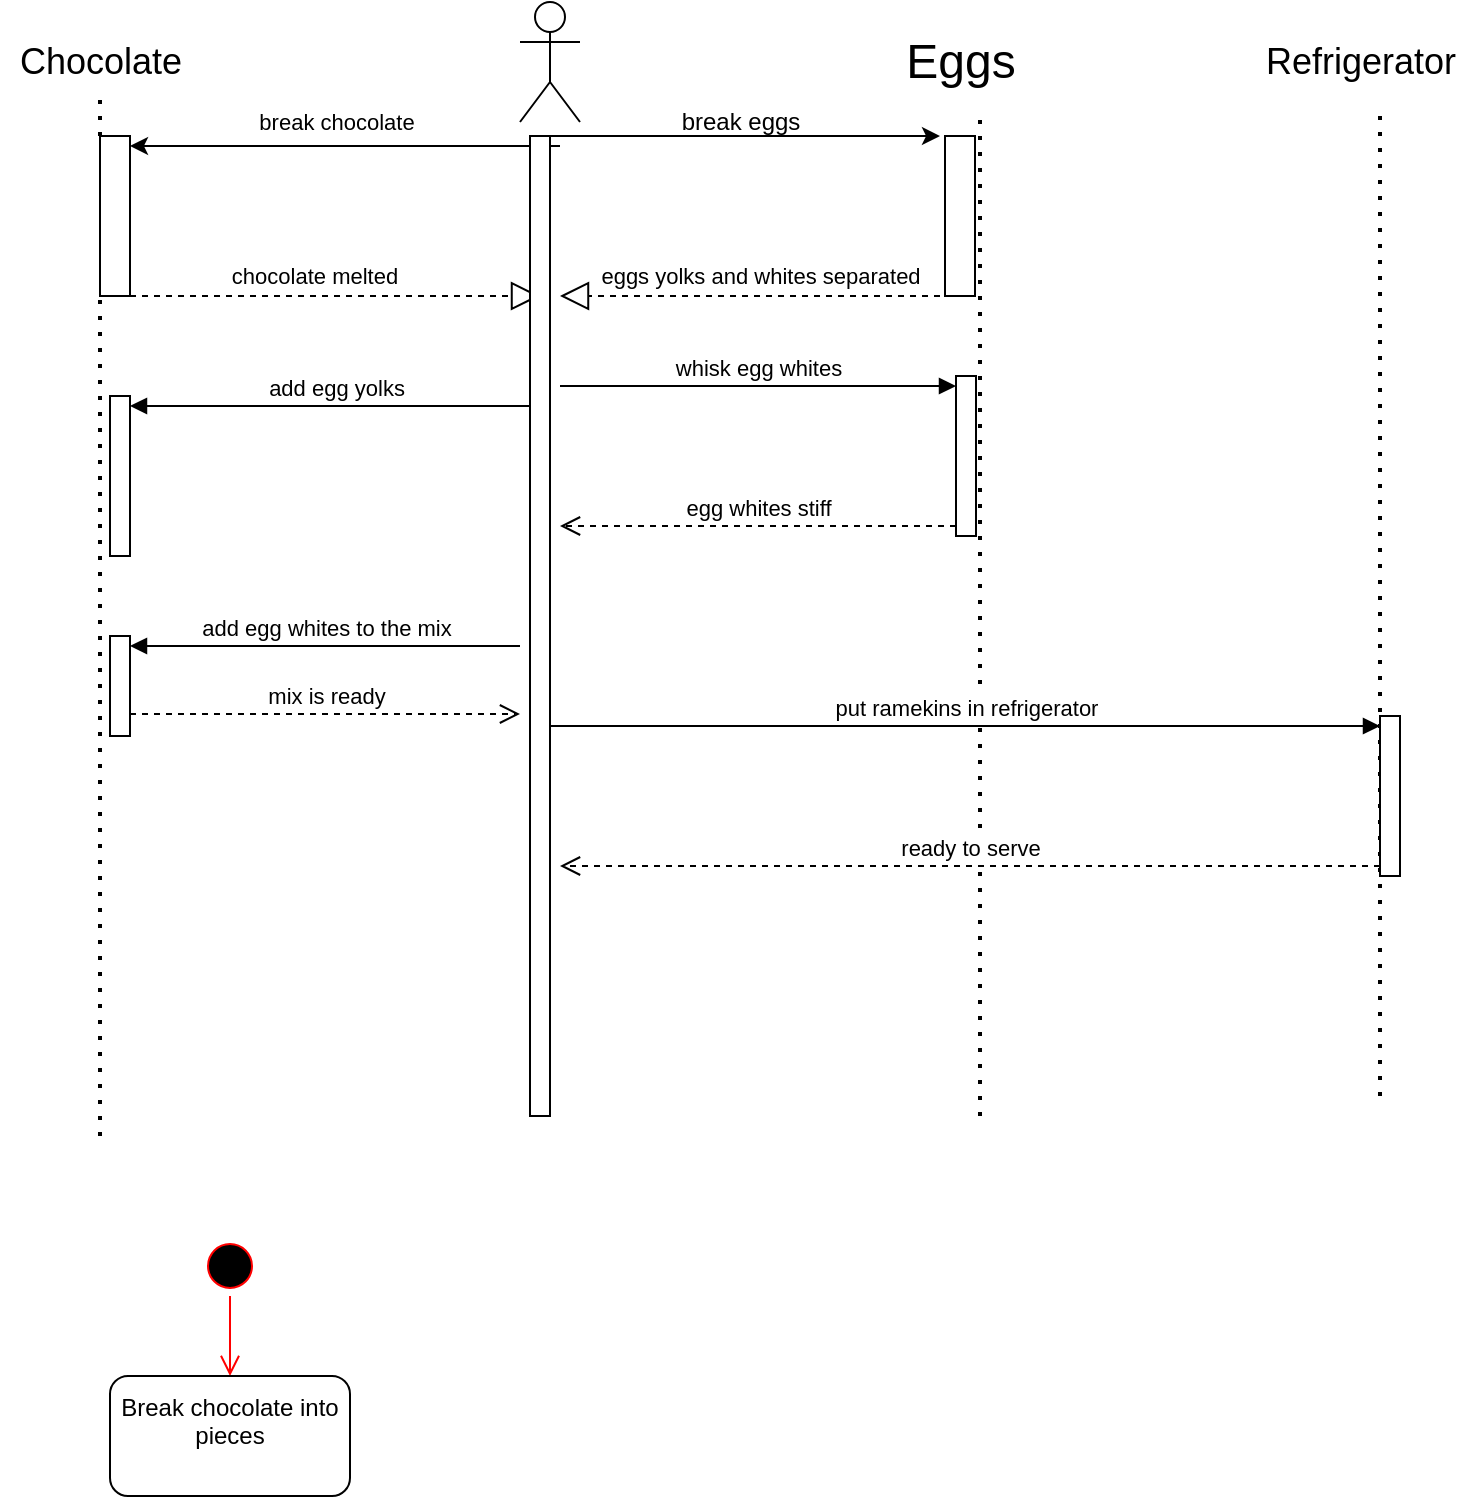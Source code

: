 <mxfile version="28.1.2">
  <diagram name="Page-1" id="13uJXcS3f1DJ-MSlAw2y">
    <mxGraphModel dx="1425" dy="916" grid="1" gridSize="10" guides="1" tooltips="1" connect="1" arrows="1" fold="1" page="1" pageScale="1" pageWidth="827" pageHeight="1169" math="0" shadow="0">
      <root>
        <mxCell id="0" />
        <mxCell id="1" parent="0" />
        <mxCell id="l150wmNKyCZO7CX6cOHq-1" value="" style="endArrow=none;dashed=1;html=1;dashPattern=1 3;strokeWidth=2;rounded=0;" edge="1" parent="1" source="l150wmNKyCZO7CX6cOHq-6">
          <mxGeometry width="50" height="50" relative="1" as="geometry">
            <mxPoint x="120" y="440" as="sourcePoint" />
            <mxPoint x="120" y="80" as="targetPoint" />
          </mxGeometry>
        </mxCell>
        <mxCell id="l150wmNKyCZO7CX6cOHq-2" value="&lt;font style=&quot;font-size: 18px;&quot;&gt;Chocolate&lt;/font&gt;" style="text;html=1;align=center;verticalAlign=middle;resizable=0;points=[];autosize=1;strokeColor=none;fillColor=none;" vertex="1" parent="1">
          <mxGeometry x="70" y="43" width="100" height="40" as="geometry" />
        </mxCell>
        <mxCell id="l150wmNKyCZO7CX6cOHq-3" value="" style="endArrow=none;dashed=1;html=1;dashPattern=1 3;strokeWidth=2;rounded=0;" edge="1" parent="1">
          <mxGeometry width="50" height="50" relative="1" as="geometry">
            <mxPoint x="560" y="590" as="sourcePoint" />
            <mxPoint x="560" y="90" as="targetPoint" />
          </mxGeometry>
        </mxCell>
        <mxCell id="l150wmNKyCZO7CX6cOHq-4" value="&lt;font style=&quot;font-size: 24px;&quot;&gt;Eggs&lt;/font&gt;" style="text;html=1;align=center;verticalAlign=middle;resizable=0;points=[];autosize=1;strokeColor=none;fillColor=none;" vertex="1" parent="1">
          <mxGeometry x="510" y="43" width="80" height="40" as="geometry" />
        </mxCell>
        <mxCell id="l150wmNKyCZO7CX6cOHq-5" value="" style="endArrow=none;dashed=1;html=1;dashPattern=1 3;strokeWidth=2;rounded=0;" edge="1" parent="1" target="l150wmNKyCZO7CX6cOHq-6">
          <mxGeometry width="50" height="50" relative="1" as="geometry">
            <mxPoint x="120" y="600" as="sourcePoint" />
            <mxPoint x="120" y="80" as="targetPoint" />
          </mxGeometry>
        </mxCell>
        <mxCell id="l150wmNKyCZO7CX6cOHq-6" value="" style="html=1;points=[[0,0,0,0,5],[0,1,0,0,-5],[1,0,0,0,5],[1,1,0,0,-5]];perimeter=orthogonalPerimeter;outlineConnect=0;targetShapes=umlLifeline;portConstraint=eastwest;newEdgeStyle={&quot;curved&quot;:0,&quot;rounded&quot;:0};" vertex="1" parent="1">
          <mxGeometry x="120" y="100" width="15" height="80" as="geometry" />
        </mxCell>
        <mxCell id="l150wmNKyCZO7CX6cOHq-9" value="" style="shape=umlActor;verticalLabelPosition=bottom;verticalAlign=top;html=1;outlineConnect=0;" vertex="1" parent="1">
          <mxGeometry x="330" y="33" width="30" height="60" as="geometry" />
        </mxCell>
        <mxCell id="l150wmNKyCZO7CX6cOHq-10" value="" style="endArrow=none;dashed=1;html=1;dashPattern=1 3;strokeWidth=2;rounded=0;" edge="1" parent="1" source="l150wmNKyCZO7CX6cOHq-27">
          <mxGeometry width="50" height="50" relative="1" as="geometry">
            <mxPoint x="344.5" y="440" as="sourcePoint" />
            <mxPoint x="344.5" y="100" as="targetPoint" />
          </mxGeometry>
        </mxCell>
        <mxCell id="l150wmNKyCZO7CX6cOHq-11" value="" style="endArrow=classic;html=1;rounded=0;entryX=1;entryY=0;entryDx=0;entryDy=5;entryPerimeter=0;" edge="1" parent="1" target="l150wmNKyCZO7CX6cOHq-6">
          <mxGeometry width="50" height="50" relative="1" as="geometry">
            <mxPoint x="350" y="105" as="sourcePoint" />
            <mxPoint x="310" y="110" as="targetPoint" />
          </mxGeometry>
        </mxCell>
        <mxCell id="l150wmNKyCZO7CX6cOHq-19" value="break chocolate" style="edgeLabel;html=1;align=center;verticalAlign=middle;resizable=0;points=[];" vertex="1" connectable="0" parent="l150wmNKyCZO7CX6cOHq-11">
          <mxGeometry x="-0.009" y="-4" relative="1" as="geometry">
            <mxPoint x="-6" y="-8" as="offset" />
          </mxGeometry>
        </mxCell>
        <mxCell id="l150wmNKyCZO7CX6cOHq-12" value="" style="endArrow=block;dashed=1;endFill=0;endSize=12;html=1;rounded=0;" edge="1" parent="1" source="l150wmNKyCZO7CX6cOHq-6">
          <mxGeometry width="160" relative="1" as="geometry">
            <mxPoint x="180" y="180" as="sourcePoint" />
            <mxPoint x="340" y="180" as="targetPoint" />
          </mxGeometry>
        </mxCell>
        <mxCell id="l150wmNKyCZO7CX6cOHq-13" value="chocolate melted" style="edgeLabel;html=1;align=center;verticalAlign=middle;resizable=0;points=[];" vertex="1" connectable="0" parent="l150wmNKyCZO7CX6cOHq-12">
          <mxGeometry x="-0.23" y="4" relative="1" as="geometry">
            <mxPoint x="13" y="-6" as="offset" />
          </mxGeometry>
        </mxCell>
        <mxCell id="l150wmNKyCZO7CX6cOHq-14" value="" style="html=1;points=[[0,0,0,0,5],[0,1,0,0,-5],[1,0,0,0,5],[1,1,0,0,-5]];perimeter=orthogonalPerimeter;outlineConnect=0;targetShapes=umlLifeline;portConstraint=eastwest;newEdgeStyle={&quot;curved&quot;:0,&quot;rounded&quot;:0};" vertex="1" parent="1">
          <mxGeometry x="542.5" y="100" width="15" height="80" as="geometry" />
        </mxCell>
        <mxCell id="l150wmNKyCZO7CX6cOHq-15" value="" style="endArrow=classic;html=1;rounded=0;" edge="1" parent="1">
          <mxGeometry width="50" height="50" relative="1" as="geometry">
            <mxPoint x="340" y="100" as="sourcePoint" />
            <mxPoint x="540" y="100" as="targetPoint" />
          </mxGeometry>
        </mxCell>
        <mxCell id="l150wmNKyCZO7CX6cOHq-16" value="" style="html=1;points=[[0,0,0,0,5],[0,1,0,0,-5],[1,0,0,0,5],[1,1,0,0,-5]];perimeter=orthogonalPerimeter;outlineConnect=0;targetShapes=umlLifeline;portConstraint=eastwest;newEdgeStyle={&quot;curved&quot;:0,&quot;rounded&quot;:0};" vertex="1" parent="1">
          <mxGeometry x="125" y="230" width="10" height="80" as="geometry" />
        </mxCell>
        <mxCell id="l150wmNKyCZO7CX6cOHq-17" value="add egg yolks" style="html=1;verticalAlign=bottom;endArrow=block;curved=0;rounded=0;entryX=1;entryY=0;entryDx=0;entryDy=5;" edge="1" target="l150wmNKyCZO7CX6cOHq-16" parent="1">
          <mxGeometry relative="1" as="geometry">
            <mxPoint x="340" y="235" as="sourcePoint" />
          </mxGeometry>
        </mxCell>
        <mxCell id="l150wmNKyCZO7CX6cOHq-20" value="break eggs" style="text;html=1;align=center;verticalAlign=middle;resizable=0;points=[];autosize=1;strokeColor=none;fillColor=none;" vertex="1" parent="1">
          <mxGeometry x="400" y="78" width="80" height="30" as="geometry" />
        </mxCell>
        <mxCell id="l150wmNKyCZO7CX6cOHq-21" value="" style="endArrow=block;dashed=1;endFill=0;endSize=12;html=1;rounded=0;" edge="1" parent="1">
          <mxGeometry width="160" relative="1" as="geometry">
            <mxPoint x="540" y="180" as="sourcePoint" />
            <mxPoint x="350" y="180" as="targetPoint" />
          </mxGeometry>
        </mxCell>
        <mxCell id="l150wmNKyCZO7CX6cOHq-22" value="eggs yolks and whites separated" style="edgeLabel;html=1;align=center;verticalAlign=middle;resizable=0;points=[];" vertex="1" connectable="0" parent="l150wmNKyCZO7CX6cOHq-21">
          <mxGeometry y="-2" relative="1" as="geometry">
            <mxPoint x="5" y="-8" as="offset" />
          </mxGeometry>
        </mxCell>
        <mxCell id="l150wmNKyCZO7CX6cOHq-23" value="" style="html=1;points=[[0,0,0,0,5],[0,1,0,0,-5],[1,0,0,0,5],[1,1,0,0,-5]];perimeter=orthogonalPerimeter;outlineConnect=0;targetShapes=umlLifeline;portConstraint=eastwest;newEdgeStyle={&quot;curved&quot;:0,&quot;rounded&quot;:0};" vertex="1" parent="1">
          <mxGeometry x="548" y="220" width="10" height="80" as="geometry" />
        </mxCell>
        <mxCell id="l150wmNKyCZO7CX6cOHq-24" value="whisk egg whites" style="html=1;verticalAlign=bottom;endArrow=block;curved=0;rounded=0;entryX=0;entryY=0;entryDx=0;entryDy=5;" edge="1" target="l150wmNKyCZO7CX6cOHq-23" parent="1">
          <mxGeometry relative="1" as="geometry">
            <mxPoint x="350" y="225" as="sourcePoint" />
          </mxGeometry>
        </mxCell>
        <mxCell id="l150wmNKyCZO7CX6cOHq-25" value="egg whites stiff" style="html=1;verticalAlign=bottom;endArrow=open;dashed=1;endSize=8;curved=0;rounded=0;exitX=0;exitY=1;exitDx=0;exitDy=-5;" edge="1" source="l150wmNKyCZO7CX6cOHq-23" parent="1">
          <mxGeometry relative="1" as="geometry">
            <mxPoint x="350" y="295" as="targetPoint" />
          </mxGeometry>
        </mxCell>
        <mxCell id="l150wmNKyCZO7CX6cOHq-26" value="" style="endArrow=none;dashed=1;html=1;dashPattern=1 3;strokeWidth=2;rounded=0;" edge="1" parent="1" target="l150wmNKyCZO7CX6cOHq-27">
          <mxGeometry width="50" height="50" relative="1" as="geometry">
            <mxPoint x="344.5" y="440" as="sourcePoint" />
            <mxPoint x="344.5" y="100" as="targetPoint" />
          </mxGeometry>
        </mxCell>
        <mxCell id="l150wmNKyCZO7CX6cOHq-27" value="" style="html=1;points=[[0,0,0,0,5],[0,1,0,0,-5],[1,0,0,0,5],[1,1,0,0,-5]];perimeter=orthogonalPerimeter;outlineConnect=0;targetShapes=umlLifeline;portConstraint=eastwest;newEdgeStyle={&quot;curved&quot;:0,&quot;rounded&quot;:0};" vertex="1" parent="1">
          <mxGeometry x="335" y="100" width="10" height="490" as="geometry" />
        </mxCell>
        <mxCell id="l150wmNKyCZO7CX6cOHq-28" value="" style="html=1;points=[[0,0,0,0,5],[0,1,0,0,-5],[1,0,0,0,5],[1,1,0,0,-5]];perimeter=orthogonalPerimeter;outlineConnect=0;targetShapes=umlLifeline;portConstraint=eastwest;newEdgeStyle={&quot;curved&quot;:0,&quot;rounded&quot;:0};" vertex="1" parent="1">
          <mxGeometry x="125" y="350" width="10" height="50" as="geometry" />
        </mxCell>
        <mxCell id="l150wmNKyCZO7CX6cOHq-29" value="add egg whites to the mix" style="html=1;verticalAlign=bottom;endArrow=block;curved=0;rounded=0;entryX=1;entryY=0;entryDx=0;entryDy=5;" edge="1" target="l150wmNKyCZO7CX6cOHq-28" parent="1">
          <mxGeometry relative="1" as="geometry">
            <mxPoint x="330" y="355" as="sourcePoint" />
          </mxGeometry>
        </mxCell>
        <mxCell id="l150wmNKyCZO7CX6cOHq-36" value="&lt;font style=&quot;font-size: 18px;&quot;&gt;Refrigerator&lt;/font&gt;" style="text;html=1;align=center;verticalAlign=middle;resizable=0;points=[];autosize=1;strokeColor=none;fillColor=none;" vertex="1" parent="1">
          <mxGeometry x="690" y="43" width="120" height="40" as="geometry" />
        </mxCell>
        <mxCell id="l150wmNKyCZO7CX6cOHq-37" value="" style="endArrow=none;dashed=1;html=1;dashPattern=1 3;strokeWidth=2;rounded=0;" edge="1" parent="1">
          <mxGeometry width="50" height="50" relative="1" as="geometry">
            <mxPoint x="760" y="580" as="sourcePoint" />
            <mxPoint x="760" y="90" as="targetPoint" />
          </mxGeometry>
        </mxCell>
        <mxCell id="l150wmNKyCZO7CX6cOHq-38" value="" style="html=1;points=[[0,0,0,0,5],[0,1,0,0,-5],[1,0,0,0,5],[1,1,0,0,-5]];perimeter=orthogonalPerimeter;outlineConnect=0;targetShapes=umlLifeline;portConstraint=eastwest;newEdgeStyle={&quot;curved&quot;:0,&quot;rounded&quot;:0};" vertex="1" parent="1">
          <mxGeometry x="760" y="390" width="10" height="80" as="geometry" />
        </mxCell>
        <mxCell id="l150wmNKyCZO7CX6cOHq-39" value="put ramekins in refrigerator" style="html=1;verticalAlign=bottom;endArrow=block;curved=0;rounded=0;entryX=0;entryY=0;entryDx=0;entryDy=5;" edge="1" target="l150wmNKyCZO7CX6cOHq-38" parent="1" source="l150wmNKyCZO7CX6cOHq-27">
          <mxGeometry relative="1" as="geometry">
            <mxPoint x="690" y="395" as="sourcePoint" />
          </mxGeometry>
        </mxCell>
        <mxCell id="l150wmNKyCZO7CX6cOHq-40" value="ready to serve" style="html=1;verticalAlign=bottom;endArrow=open;dashed=1;endSize=8;curved=0;rounded=0;exitX=0;exitY=1;exitDx=0;exitDy=-5;" edge="1" source="l150wmNKyCZO7CX6cOHq-38" parent="1">
          <mxGeometry relative="1" as="geometry">
            <mxPoint x="350" y="465" as="targetPoint" />
          </mxGeometry>
        </mxCell>
        <mxCell id="l150wmNKyCZO7CX6cOHq-46" value="mix is ready" style="html=1;verticalAlign=bottom;endArrow=open;dashed=1;endSize=8;curved=0;rounded=0;" edge="1" parent="1">
          <mxGeometry relative="1" as="geometry">
            <mxPoint x="330" y="389" as="targetPoint" />
            <mxPoint x="135" y="389" as="sourcePoint" />
          </mxGeometry>
        </mxCell>
        <mxCell id="l150wmNKyCZO7CX6cOHq-48" value="" style="ellipse;html=1;shape=startState;fillColor=#000000;strokeColor=#ff0000;" vertex="1" parent="1">
          <mxGeometry x="170" y="650" width="30" height="30" as="geometry" />
        </mxCell>
        <mxCell id="l150wmNKyCZO7CX6cOHq-49" value="" style="edgeStyle=orthogonalEdgeStyle;html=1;verticalAlign=bottom;endArrow=open;endSize=8;strokeColor=#ff0000;rounded=0;" edge="1" source="l150wmNKyCZO7CX6cOHq-48" parent="1">
          <mxGeometry relative="1" as="geometry">
            <mxPoint x="185" y="720" as="targetPoint" />
          </mxGeometry>
        </mxCell>
        <mxCell id="l150wmNKyCZO7CX6cOHq-58" value="Break chocolate into pieces&lt;div&gt;&lt;br&gt;&lt;/div&gt;" style="rounded=1;whiteSpace=wrap;html=1;" vertex="1" parent="1">
          <mxGeometry x="125" y="720" width="120" height="60" as="geometry" />
        </mxCell>
      </root>
    </mxGraphModel>
  </diagram>
</mxfile>
